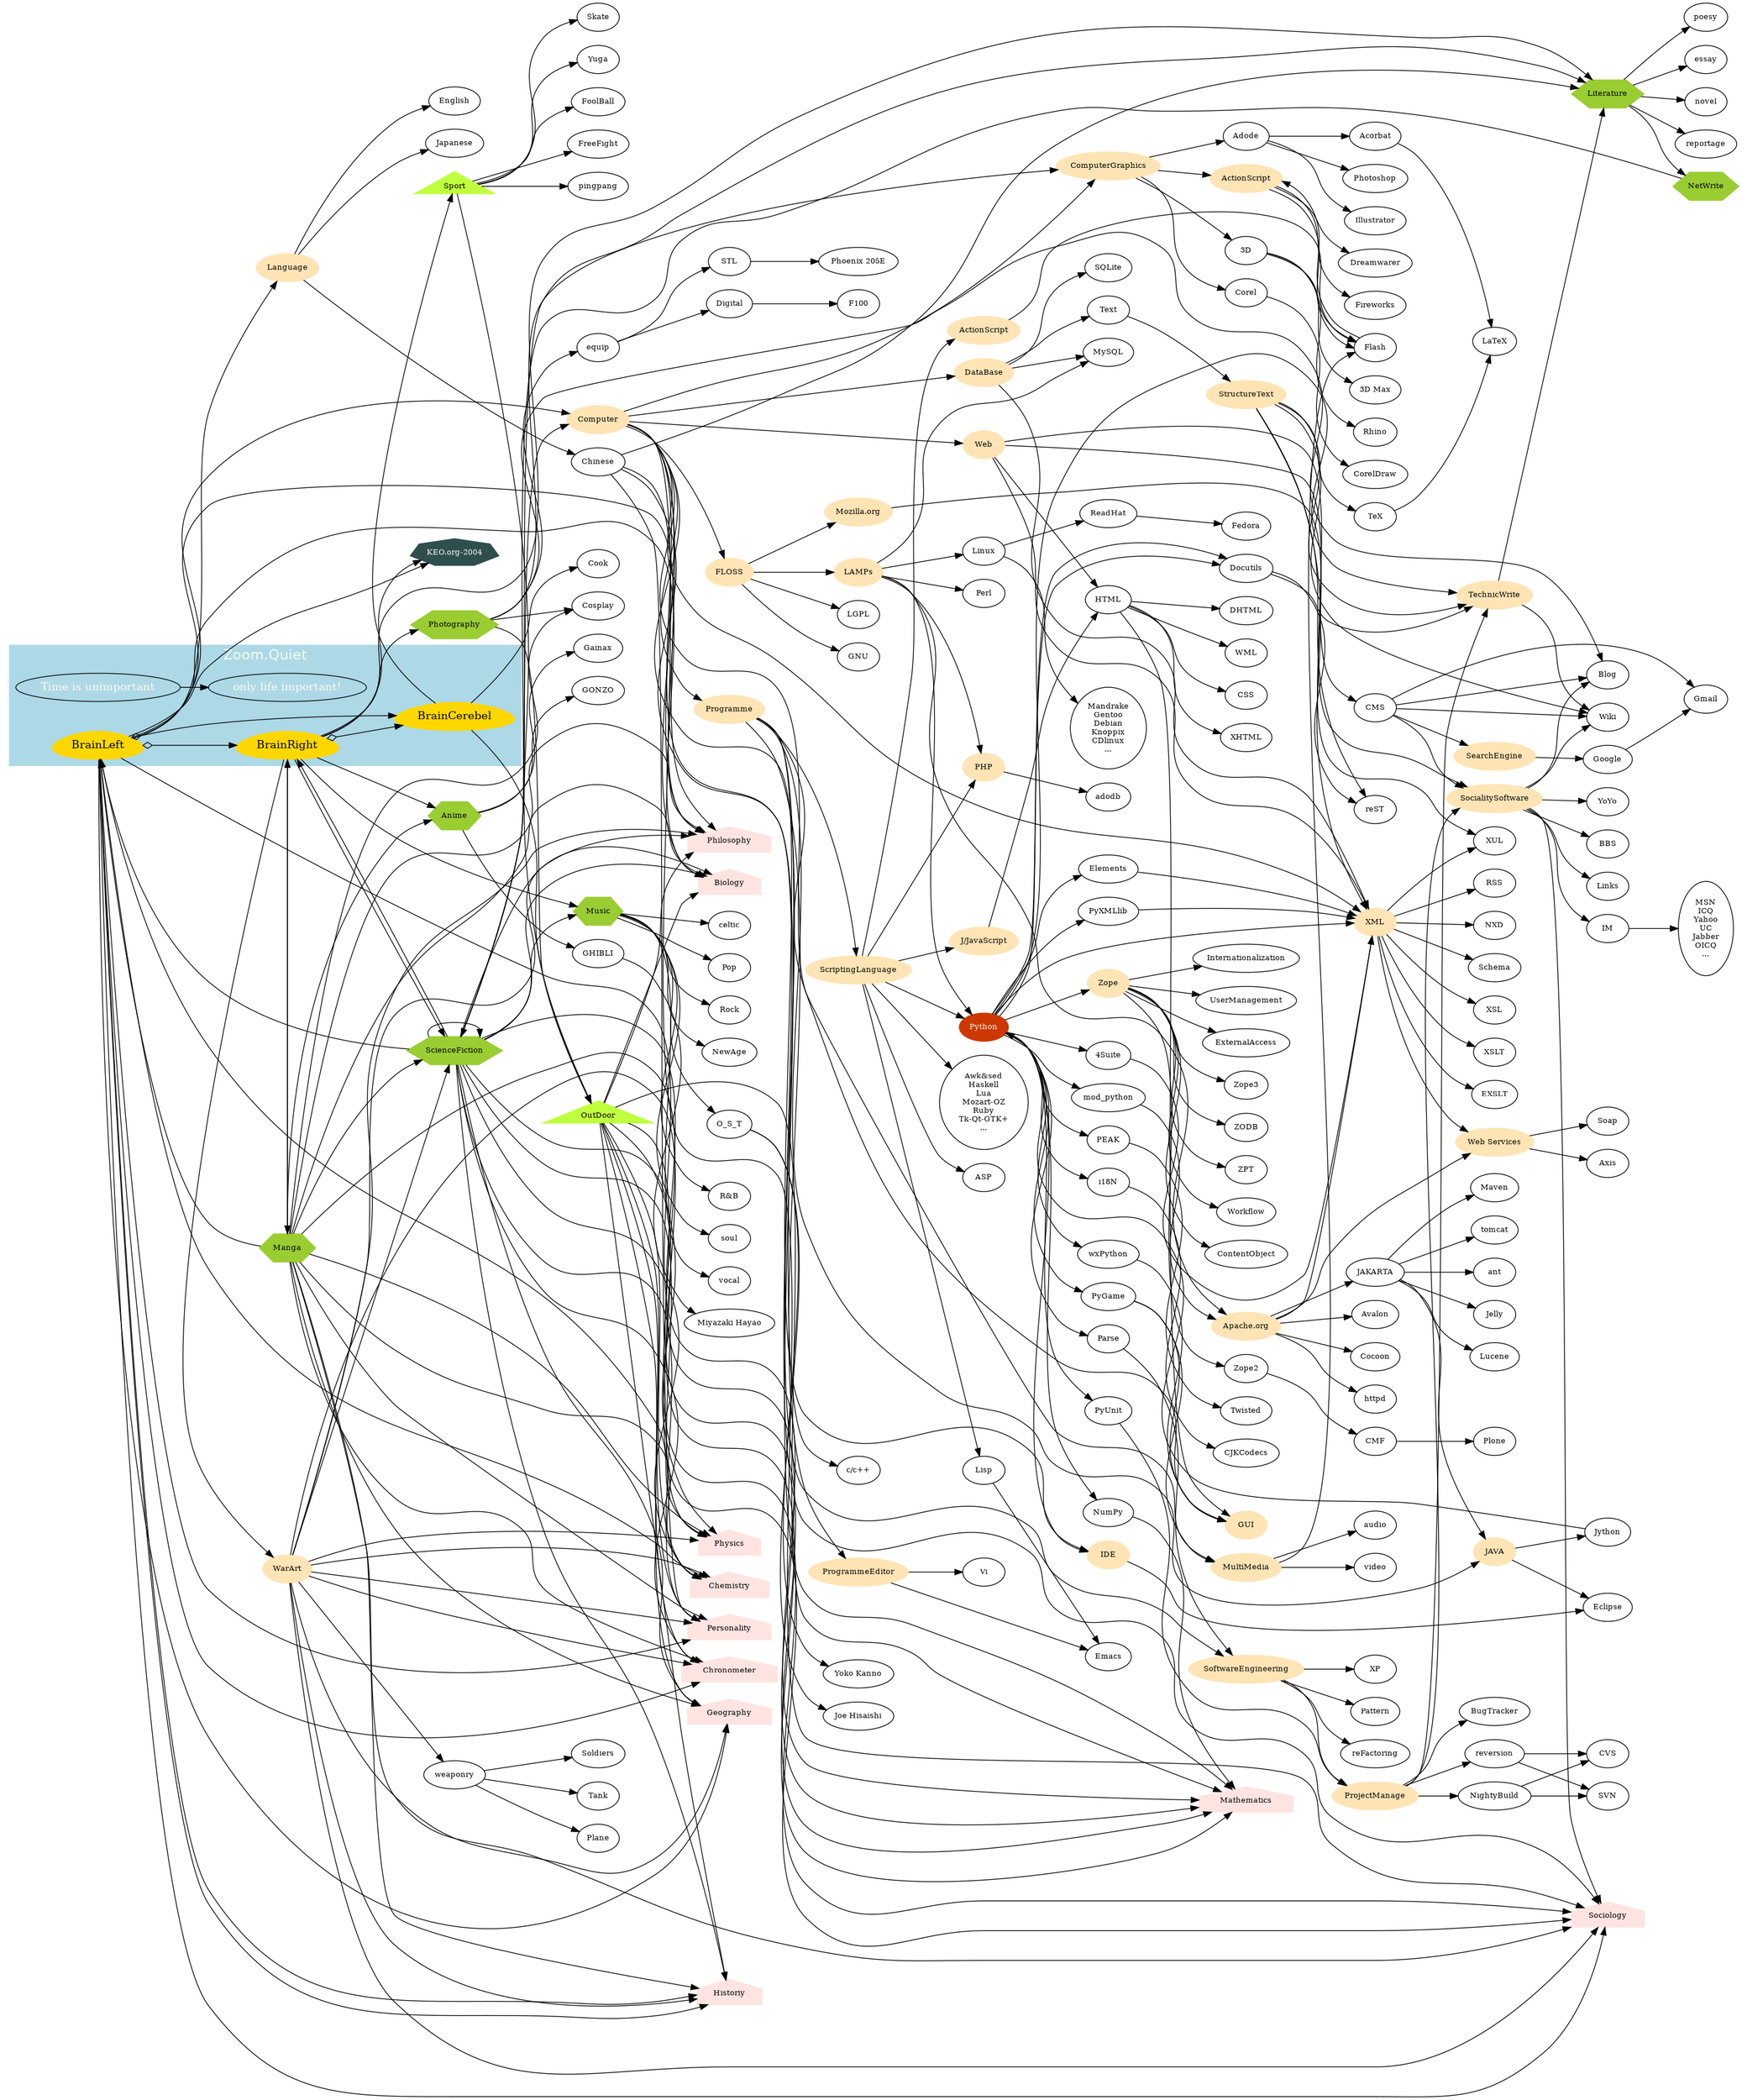 digraph G {
    /*生成命令:
$ dot -Tpng 040503-ZqNet.dot -o 040503-ZqNet.png 
-Tcmapx -o zoomquiet_org_idx.map
$ neato -Tpng idx-zoomquiet.dot -o idx-zoomquiet.png -Tcmapx -o idx-zoomquiet.map
    全局设定
    */
/*版权标签*/    
    subgraph cluster0 {
        label = "Zoomq's Path Net\nLicense Under Creative Commons";
        fontcolor=honeydew;fontname = "Helvetica";fontsize=18;
        style=filled;color=darkgreen;
        T->o;
        T[label="Time is unimportant",fontcolor=floralwhite];
        o[label="only life important!",fontcolor=floralwhite];        
    }
/*核心起点*/
    subgraph cluster0 {
        label = "Zoom.Quiet";
        shape=septagon;style=filled;color=lightblue;    
        BL->BR->BC[dir=both,arrowtail="odiamond"];
        BL->BC[dir=both,arrowtail="odiamond"];    
    }
graph [size="20,35",ratio=compress,rankdir=LR];
node[fontsize=10.0];
edge [];

BR->KEO;BL->KEO;
/*运动区域*/
BC->Cook;
BC->OD;BC->S->OD;
S->FoolBall;S->FreeFight;S->pingpang;S->Skate;S->Yuga;

OD->Phil;OD->Math;OD->Phys;OD->Chem;OD->Chro;
OD->Geog;OD->Biol;OD->Soci;OD->Pers;OD->Hist;

/*艺术情感区域*/
BR->PP;BR->MG;BR->MU;BR->AN;BR->SF;BR->LT;
BR->War->SF;
War->Phil;War->Math;War->Phys;War->Chem;War->Chro;
War->Geog;War->Biol;War->Soci;War->Pers;War->Hist;
War->weaponry->Tank;
weaponry->Plane;weaponry->Soldiers;

LT->poesy;LT->essay;LT->novel;LT->reportage;
LT->NW->SF;

PP->Cosplay;PP->OD;PP->Blog;
PP->CG;PP->equip;
equip->Digital->F100;equip->STL->"Phoenix 205E";

MG->BL;MG->BR;
MG->SF;
MG->Phil;MG->Math;MG->Phys;MG->Chem;MG->Chro;
MG->Geog;MG->Biol;MG->Soci;MG->Pers;MG->Hist;
MG->AN;MG->Cosplay;

AN->GHIBLI;AN->GONZO;AN->Gainax;
GHIBLI->"Miyazaki Hayao";

SF->BL;SF->BR;
SF->LT;
SF->SF;
SF->Phil;SF->Math;SF->Phys;SF->Chem;SF->Chro;
SF->Geog;SF->Biol;SF->Soci;SF->Pers;SF->Hist;
SF->C;
SF->MU;

MU->Pop;MU->Rock;MU->NewAge;MU->O_S_T;
MU->"R&B";MU->soul;MU->vocal;MU->celtic;
O_S_T->"Yoko Kanno";O_S_T->"Joe Hisaishi";

/*知识理性区域*/
BL->L;BL->C
BL->Phil;BL->Math;BL->Phys;BL->Chem;BL->Chro;
BL->Geog;BL->Biol;BL->Soci;BL->Pers;BL->Hist;

L->English;L->Japanese;
L->Chinese;
Chinese->LT;
Chinese->Phil;Chinese->Soci;Chinese->Pers;BL->Hist;

C->Phil;C->Math;C->Biol;C->Soci;
C->FLOSS;C->XML;C->W;C->CG;C->MM;C->DB;C->P;C->SE;
SE->XP;
SE->Pattern;
SE->reFactoring;
SE->PM;
PM->TW;PM->SS;
PM->BugTracker;
PM->NightyBuild;PM->reversion;
reversion->CVS;reversion->SVN;
NightyBuild->CVS;NightyBuild->SVN;

CG->Adode;Adode->Photoshop;Adode->Illustrator;Adode->Acorbat->LaTeX;
CG->Corel;Corel->CorelDraw;
CG->Mma;Mma->Flash;Mma->Dreamwarer;Mma->Fireworks;
CG->"3D";"3D"->Flash;"3D"->"3D Max";"3D"->Rhino;

MM->Flash;MM->audio;MM->video;

P->"c/c++";
P->J->Eclipse;
P->ED->Vi;ED->Emacs;
P->IDE->Eclipse;
P->GUI;
P->SL;
SL->scripts;
    scripts[label="Awk&sed\nHaskell\nLua\nMozart-OZ\nRuby\nTk-Qt-GTK+\n..."];
SL->Lisp->Emacs;
SL->ASP;SL->PHP;
SL->JS->HTML;SL->AS->Flash->Mma;
SL->PY;

W->SS->Soci;
W->XML->WS;
W->CMS->Si->Google->Gmail;
W->HTML->GUI;
CMS->Wiki;CMS->Gmail;CMS->Blog;CMS->SS;
HTML->XHTML;HTML->DHTML;HTML->WML;HTML->CSS;

SS->Wiki;SS->Blog;SS->YoYo;SS->BBS;SS->Links;
SS->IM;
IM->ims;
    ims[label="MSN\nICQ\nYahoo\nUC\nJabber\nOICQ\n..."];

FLOSS->LAMPs;
FLOSS->GNU;
FLOSS->LGPL;
FLOSS->MZ;
LAMPs->Linux->ReadHat->Fedora;
Linux->inux;
    inux[label="Mandrake\nGentoo\nDebian\nKnoppix\nCDlinux\n..."];
LAMPs->AP;
LAMPs->MySQL;LAMPs->PHP;LAMPs->Perl;
LAMPs->PY;
PY->ZO->Zope2->CMF->Plone;
ZO->Zope3;
ZO->ZODB;ZO->ZPT;ZO->Workflow;ZO->ContentObject;ZO->Internationalization;ZO->UserManagement;
ZO->ExternalAccess;
PY->XML;PY->IDE;
PY->PEAK;PEAK->Twisted;
PY->i18N->CJKCodecs;
PY->TW;PY->Docutils->TW;PY->Docutils->reST;
PY->mod_python->AP;
PY->"4Suite"->XML;PY->Elements->XML;PY->PyXMLlib->XML;
PY->Parse->SE;
PY->PyUnit->PM;
PY->NumPy->Math;

PY->wxPython->GUI;PY->PyGame->GUI;
PyGame->MM;

AP->Avalon;AP->Cocoon;AP->httpd;AP->XML;
AP->WS;WS->Soap;WS->Axis;
AP->JAKARTA->J;
JAKARTA->ant;JAKARTA->Jelly;JAKARTA->Lucene;JAKARTA->Maven;JAKARTA->tomcat;

J->Jython;Jython->PY;

DB->MySQL;DB->SQLite;
DB->Text;
DB->XML;

Text->ST;
ST->XML;
ST->TeX->LaTeX;
ST->reST;ST->Wiki;
ST->TW;
TW->Wiki;TW->LT;

PHP->adodb;

XML->Schema;
XML->XSL;
XML->XSLT;
XML->EXSLT;
XML->RSS;
XML->XUL;
XML->NXD;

MZ->XUL;

    /* 发源地，style=filled,color=gold,shape=egg */
    BL[label="BrainLeft",style=filled,color=gold,shape=egg];
    BR[label="BrainRight",style=filled,color=gold,shape=egg];
    BC[label="BrainCerebel",style=filled,color=gold,shape=egg];
    
    KEO[label="KEO.org-2004",fontcolor=floralwhite,style=filled,color=darkslategray,shape=septagon];
    
    /* 小脑干线，style=filled,color=olivedrab1,shape=triangle */
    OD[label="OutDoor",style=filled,color=olivedrab1,shape=triangle];
    S[label="Sport",style=filled,color=olivedrab1,shape=triangle];
    
    /* 右脑艺术干线，style=filled,color=yellowgreen,shape=hexagon */
    PP[label="Photography",style=filled,color=yellowgreen,shape=hexagon];
    MG[label="Manga",style=filled,color=yellowgreen,shape=hexagon];
    AN[label="Anime",style=filled,color=yellowgreen,shape=hexagon];
    SF[label="ScienceFiction",style=filled,color=yellowgreen,shape=hexagon];
    LT[label="Literature",style=filled,color=yellowgreen,shape=hexagon];
    MU[label="Music",style=filled,color=yellowgreen,shape=hexagon];
    NW[label="NetWrite",style=filled,color=yellowgreen,shape=hexagon];
    
    /* 学科干线，style=filled,color=mistyrose,shape=house */
    Phil[label="Philosophy",    style=filled,color=mistyrose,shape=house];
    Math[label="Mathematics",   style=filled,color=mistyrose,shape=house];
    Phys[label="Physics",       style=filled,color=mistyrose,shape=house];
    Chem[label="Chemistry",     style=filled,color=mistyrose,shape=house];
    Chro[label="Chronometer",   style=filled,color=mistyrose,shape=house];
    Geog[label="Geography",     style=filled,color=mistyrose,shape=house];
    Biol[label="Biology",       style=filled,color=mistyrose,shape=house];
    Soci[label="Sociology",     style=filled,color=mistyrose,shape=house];
    Pers[label="Personality",   style=filled,color=mistyrose,shape=house];
    Hist[label="Historiy",      style=filled,color=mistyrose,shape=house];
    
    /* 左脑科学干线，style=filled,color=moccasin,shape=ellipse */
    L[label="Language",style=filled,color=moccasin,shape=ellipse];
    C[label="Computer",style=filled,color=moccasin,shape=ellipse];
    
    W[label="Web",style=filled,color=moccasin,shape=ellipse];
    War[label="WarArt",style=filled,color=moccasin,shape=ellipse];
    WS[label="Web Services",style=filled,color=moccasin,shape=ellipse];
    P[label="Programme",style=filled,color=moccasin,shape=ellipse];
    SS[label="SocialitySoftware",style=filled,color=moccasin,shape=ellipse];
    CG[label="ComputerGraphics",style=filled,color=moccasin,shape=ellipse];
    MM[label="MultiMedia",style=filled,color=moccasin,shape=ellipse];
    DB[label="DataBase",style=filled,color=moccasin,shape=ellipse];
    ST[label="StructureText",style=filled,color=moccasin,shape=ellipse];
    TW[label="TechnicWrite",style=filled,color=moccasin,shape=ellipse];
    SL[label="ScriptingLanguage",style=filled,color=moccasin,shape=ellipse];
    ED[label="ProgrammeEditor",style=filled,color=moccasin,shape=ellipse];
    MZ[label="Mozilla.org",style=filled,color=moccasin,shape=ellipse];
    AP[label="Apache.org",style=filled,color=moccasin,shape=ellipse];
    SE[label="SoftwareEngineering",style=filled,color=moccasin,shape=ellipse];
    
    PM[label="ProjectManage",style=filled,color=moccasin,shape=ellipse];
    J[label="JAVA",style=filled,color=moccasin,shape=ellipse];
    JS[label="J/JavaScript",style=filled,color=moccasin,shape=ellipse];
    AS[label="ActionScript",style=filled,color=moccasin,shape=ellipse];
    Mma[label="ActionScript",style=filled,color=moccasin,shape=ellipse];
    Si[label="SearchEngine",style=filled,color=moccasin,shape=ellipse];
    
    PY[label="Python",fontcolor=floralwhite,style=filled,color=orangered3,shape=ellipse];
    ZO[label="Zope",style=filled,color=moccasin,shape=ellipse];
    
    IDE[style=filled,color=moccasin,shape=ellipse];
    GUI[style=filled,color=moccasin,shape=ellipse];
    FLOSS[style=filled,color=moccasin,shape=ellipse];
    LAMPs[style=filled,color=moccasin,shape=ellipse];
    PHP[style=filled,color=moccasin,shape=ellipse];
    XML[style=filled,color=moccasin,shape=ellipse];
}